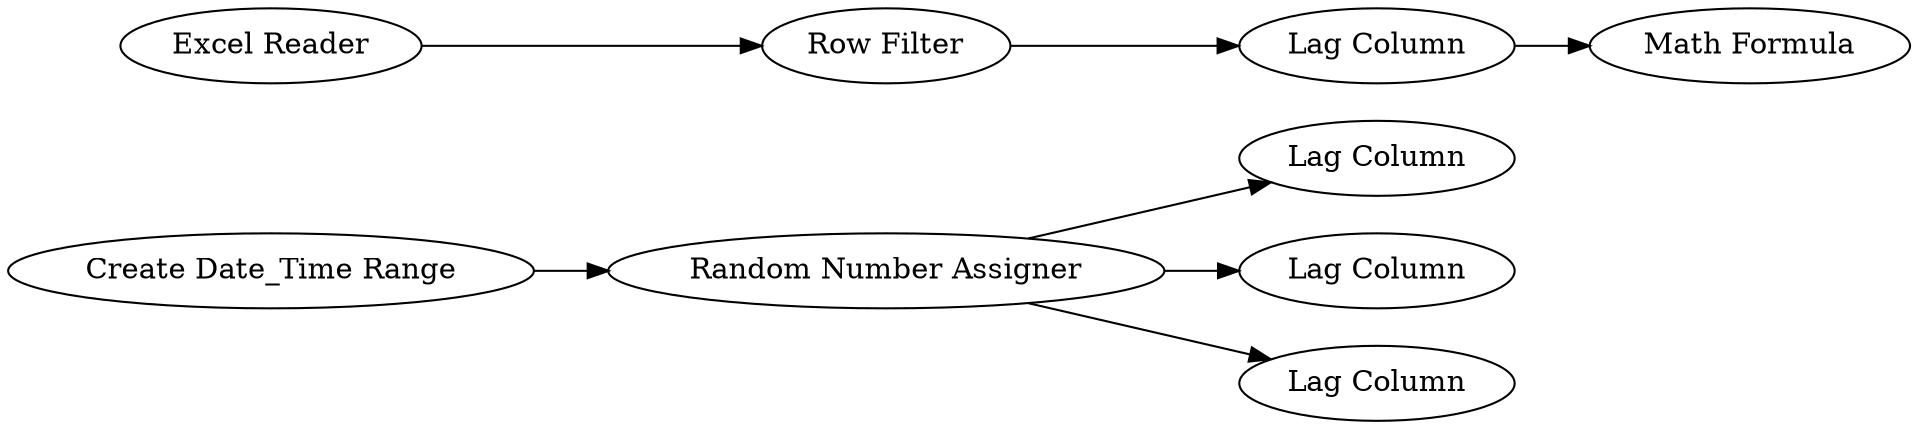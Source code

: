 digraph {
	84 -> 85
	85 -> 87
	81 -> 82
	85 -> 86
	82 -> 83
	85 -> 88
	80 -> 81
	86 [label="Lag Column"]
	84 [label="Create Date_Time Range"]
	82 [label="Lag Column"]
	87 [label="Lag Column"]
	88 [label="Lag Column"]
	80 [label="Excel Reader"]
	83 [label="Math Formula"]
	85 [label="Random Number Assigner"]
	81 [label="Row Filter"]
	rankdir=LR
}
